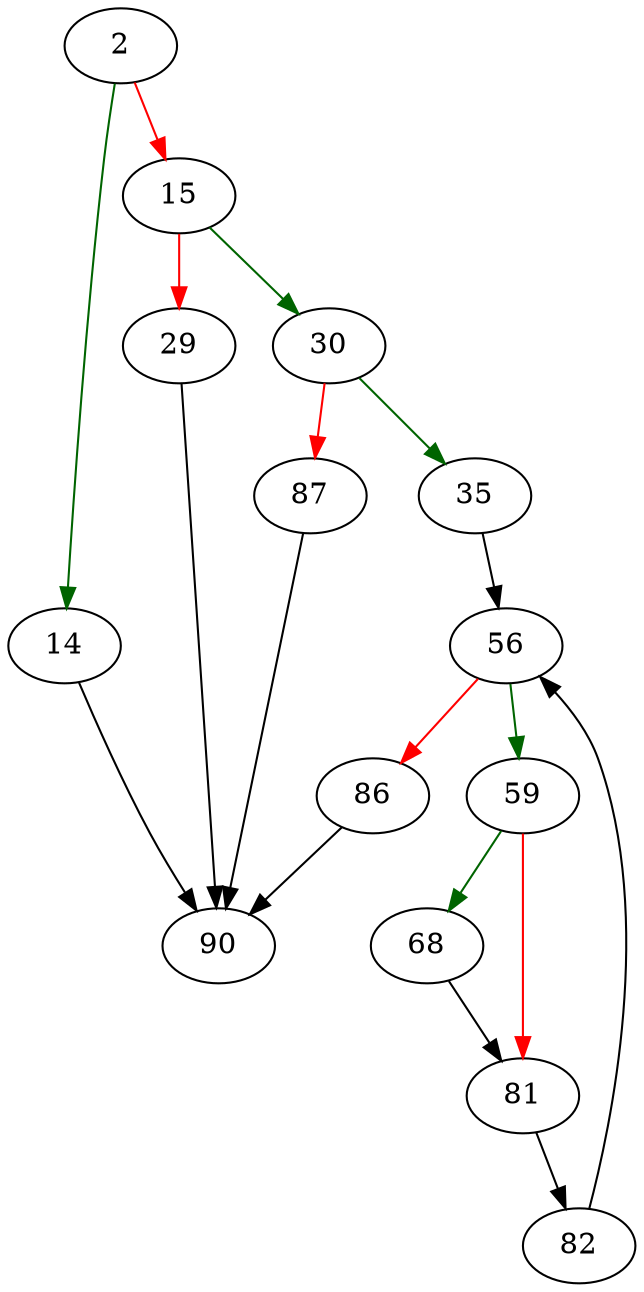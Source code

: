 strict digraph "sqlite3AddCollateType" {
	// Node definitions.
	2 [entry=true];
	14;
	15;
	90;
	30;
	29;
	35;
	87;
	56;
	59;
	86;
	68;
	81;
	82;

	// Edge definitions.
	2 -> 14 [
		color=darkgreen
		cond=true
	];
	2 -> 15 [
		color=red
		cond=false
	];
	14 -> 90;
	15 -> 30 [
		color=darkgreen
		cond=true
	];
	15 -> 29 [
		color=red
		cond=false
	];
	30 -> 35 [
		color=darkgreen
		cond=true
	];
	30 -> 87 [
		color=red
		cond=false
	];
	29 -> 90;
	35 -> 56;
	87 -> 90;
	56 -> 59 [
		color=darkgreen
		cond=true
	];
	56 -> 86 [
		color=red
		cond=false
	];
	59 -> 68 [
		color=darkgreen
		cond=true
	];
	59 -> 81 [
		color=red
		cond=false
	];
	86 -> 90;
	68 -> 81;
	81 -> 82;
	82 -> 56;
}